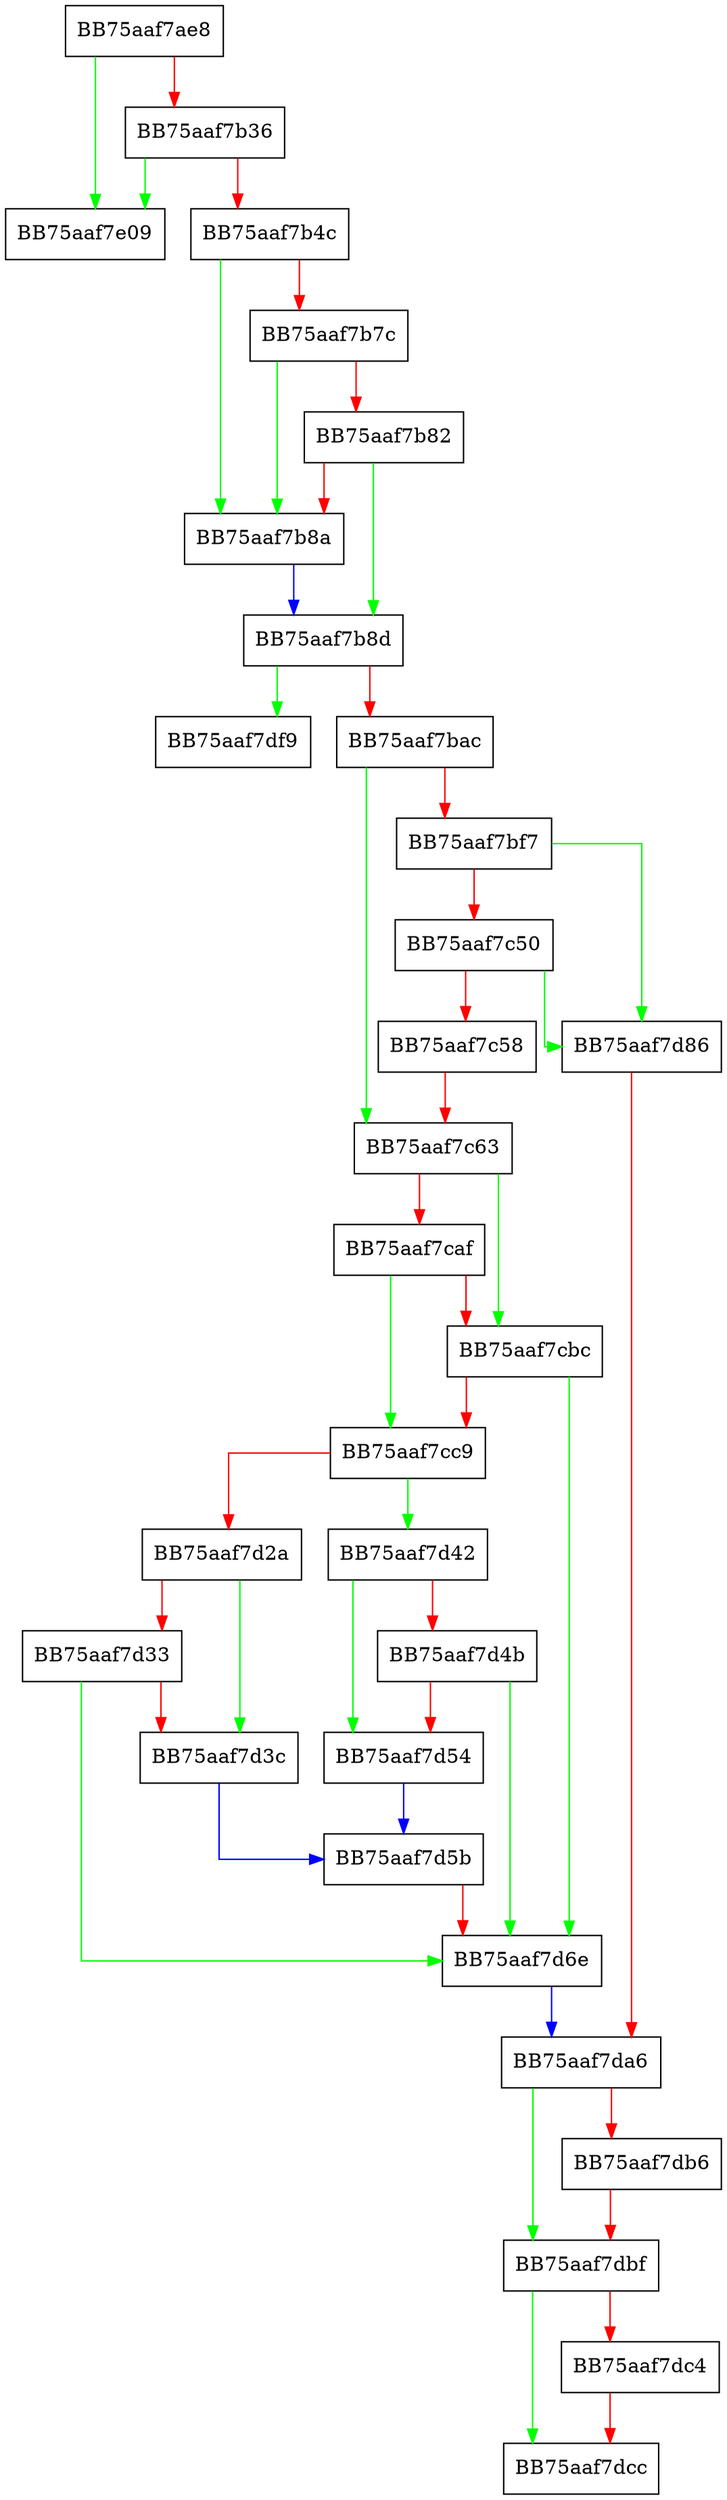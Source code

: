 digraph mp_lua_api_IsKnownFriendlyFileWorker {
  node [shape="box"];
  graph [splines=ortho];
  BB75aaf7ae8 -> BB75aaf7e09 [color="green"];
  BB75aaf7ae8 -> BB75aaf7b36 [color="red"];
  BB75aaf7b36 -> BB75aaf7e09 [color="green"];
  BB75aaf7b36 -> BB75aaf7b4c [color="red"];
  BB75aaf7b4c -> BB75aaf7b8a [color="green"];
  BB75aaf7b4c -> BB75aaf7b7c [color="red"];
  BB75aaf7b7c -> BB75aaf7b8a [color="green"];
  BB75aaf7b7c -> BB75aaf7b82 [color="red"];
  BB75aaf7b82 -> BB75aaf7b8d [color="green"];
  BB75aaf7b82 -> BB75aaf7b8a [color="red"];
  BB75aaf7b8a -> BB75aaf7b8d [color="blue"];
  BB75aaf7b8d -> BB75aaf7df9 [color="green"];
  BB75aaf7b8d -> BB75aaf7bac [color="red"];
  BB75aaf7bac -> BB75aaf7c63 [color="green"];
  BB75aaf7bac -> BB75aaf7bf7 [color="red"];
  BB75aaf7bf7 -> BB75aaf7d86 [color="green"];
  BB75aaf7bf7 -> BB75aaf7c50 [color="red"];
  BB75aaf7c50 -> BB75aaf7d86 [color="green"];
  BB75aaf7c50 -> BB75aaf7c58 [color="red"];
  BB75aaf7c58 -> BB75aaf7c63 [color="red"];
  BB75aaf7c63 -> BB75aaf7cbc [color="green"];
  BB75aaf7c63 -> BB75aaf7caf [color="red"];
  BB75aaf7caf -> BB75aaf7cc9 [color="green"];
  BB75aaf7caf -> BB75aaf7cbc [color="red"];
  BB75aaf7cbc -> BB75aaf7d6e [color="green"];
  BB75aaf7cbc -> BB75aaf7cc9 [color="red"];
  BB75aaf7cc9 -> BB75aaf7d42 [color="green"];
  BB75aaf7cc9 -> BB75aaf7d2a [color="red"];
  BB75aaf7d2a -> BB75aaf7d3c [color="green"];
  BB75aaf7d2a -> BB75aaf7d33 [color="red"];
  BB75aaf7d33 -> BB75aaf7d6e [color="green"];
  BB75aaf7d33 -> BB75aaf7d3c [color="red"];
  BB75aaf7d3c -> BB75aaf7d5b [color="blue"];
  BB75aaf7d42 -> BB75aaf7d54 [color="green"];
  BB75aaf7d42 -> BB75aaf7d4b [color="red"];
  BB75aaf7d4b -> BB75aaf7d6e [color="green"];
  BB75aaf7d4b -> BB75aaf7d54 [color="red"];
  BB75aaf7d54 -> BB75aaf7d5b [color="blue"];
  BB75aaf7d5b -> BB75aaf7d6e [color="red"];
  BB75aaf7d6e -> BB75aaf7da6 [color="blue"];
  BB75aaf7d86 -> BB75aaf7da6 [color="red"];
  BB75aaf7da6 -> BB75aaf7dbf [color="green"];
  BB75aaf7da6 -> BB75aaf7db6 [color="red"];
  BB75aaf7db6 -> BB75aaf7dbf [color="red"];
  BB75aaf7dbf -> BB75aaf7dcc [color="green"];
  BB75aaf7dbf -> BB75aaf7dc4 [color="red"];
  BB75aaf7dc4 -> BB75aaf7dcc [color="red"];
}